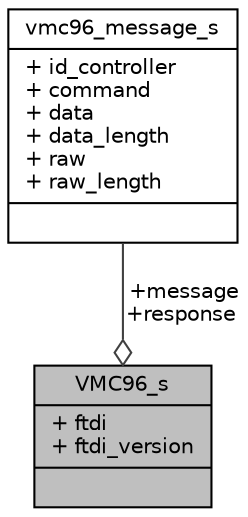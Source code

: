 digraph "VMC96_s"
{
  edge [fontname="Helvetica",fontsize="10",labelfontname="Helvetica",labelfontsize="10"];
  node [fontname="Helvetica",fontsize="10",shape=record];
  Node1 [label="{VMC96_s\n|+ ftdi\l+ ftdi_version\l|}",height=0.2,width=0.4,color="black", fillcolor="grey75", style="filled" fontcolor="black"];
  Node2 -> Node1 [color="grey25",fontsize="10",style="solid",label=" +message\n+response" ,arrowhead="odiamond",fontname="Helvetica"];
  Node2 [label="{vmc96_message_s\n|+ id_controller\l+ command\l+ data\l+ data_length\l+ raw\l+ raw_length\l|}",height=0.2,width=0.4,color="black", fillcolor="white", style="filled",URL="$structvmc96__message__s.html"];
}
